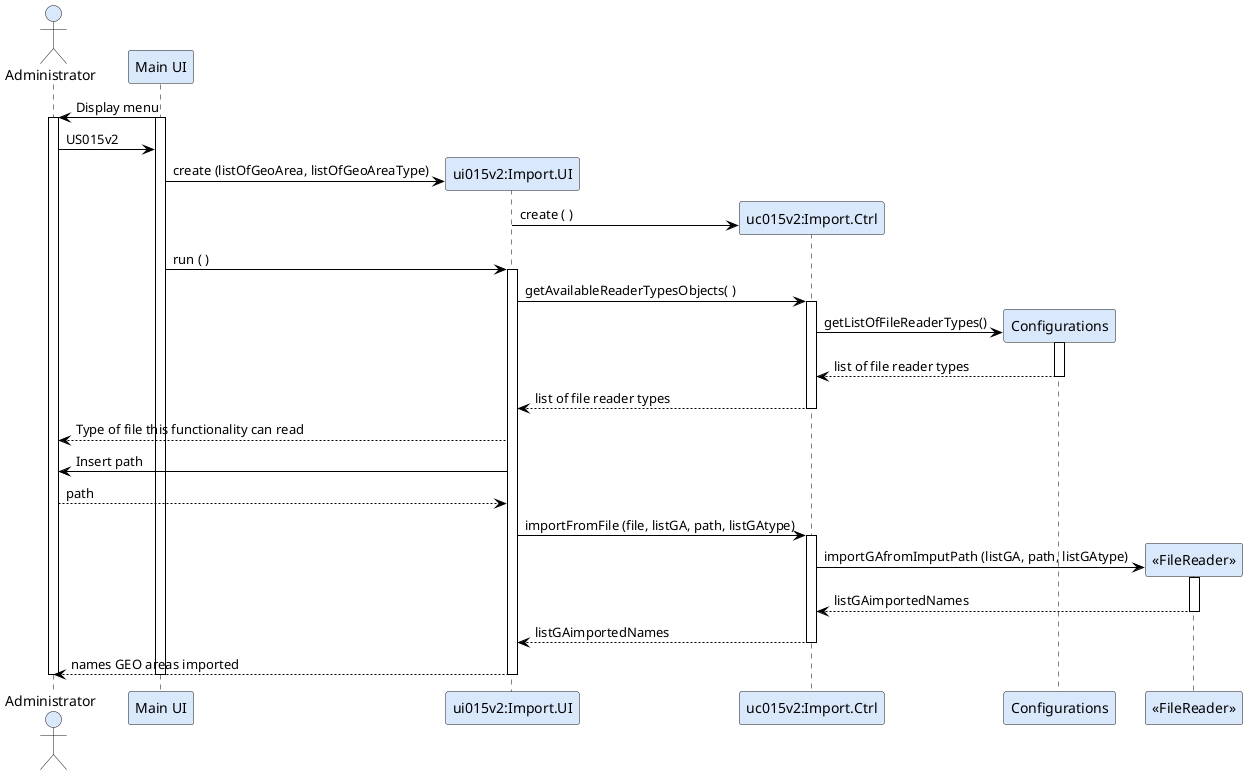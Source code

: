 @startuml
actor "Administrator" as A #DAE8FC
participant "Main UI" as M #DAE8FC
participant "ui015v2:Import.UI" as U #DAE8FC
participant "uc015v2:Import.Ctrl" as C #DAE8FC
participant "Configurations" as CONF #DAE8FC
participant "<<FileReader>>" as F #DAE8FC


skinparam actor {
	BorderColor 6C8EBF
}

skinparam participant {
	BorderColor 6C8EBF
}

skinparam shadowing false

skinparam sequence {
	ArrowColor BLACK
	ActorBorderColor DeepSkyBlue
	LifeLineBorderColor BLACK
}


M -> A: Display menu
activate A
activate M
A -> M: US015v2

create U
M -> U : create (listOfGeoArea, listOfGeoAreaType)

create C
U -> C : create ( )

M -> U: run ( )

activate U

U -> C: getAvailableReaderTypesObjects( )

activate C

create CONF
C -> CONF: getListOfFileReaderTypes()

activate CONF

CONF --> C: list of file reader types

deactivate CONF

C --> U: list of file reader types

deactivate C

U --> A: Type of file this functionality can read

U-> A: Insert path

A --> U: path

U -> C: importFromFile (file, listGA, path, listGAtype)

create F

activate C
C -> F: importGAfromImputPath (listGA, path, listGAtype)

activate F
F --> C: listGAimportedNames
deactivate F

C --> U: listGAimportedNames
deactivate C

U --> A: names GEO areas imported

deactivate U

deactivate M
deactivate A

@enduml